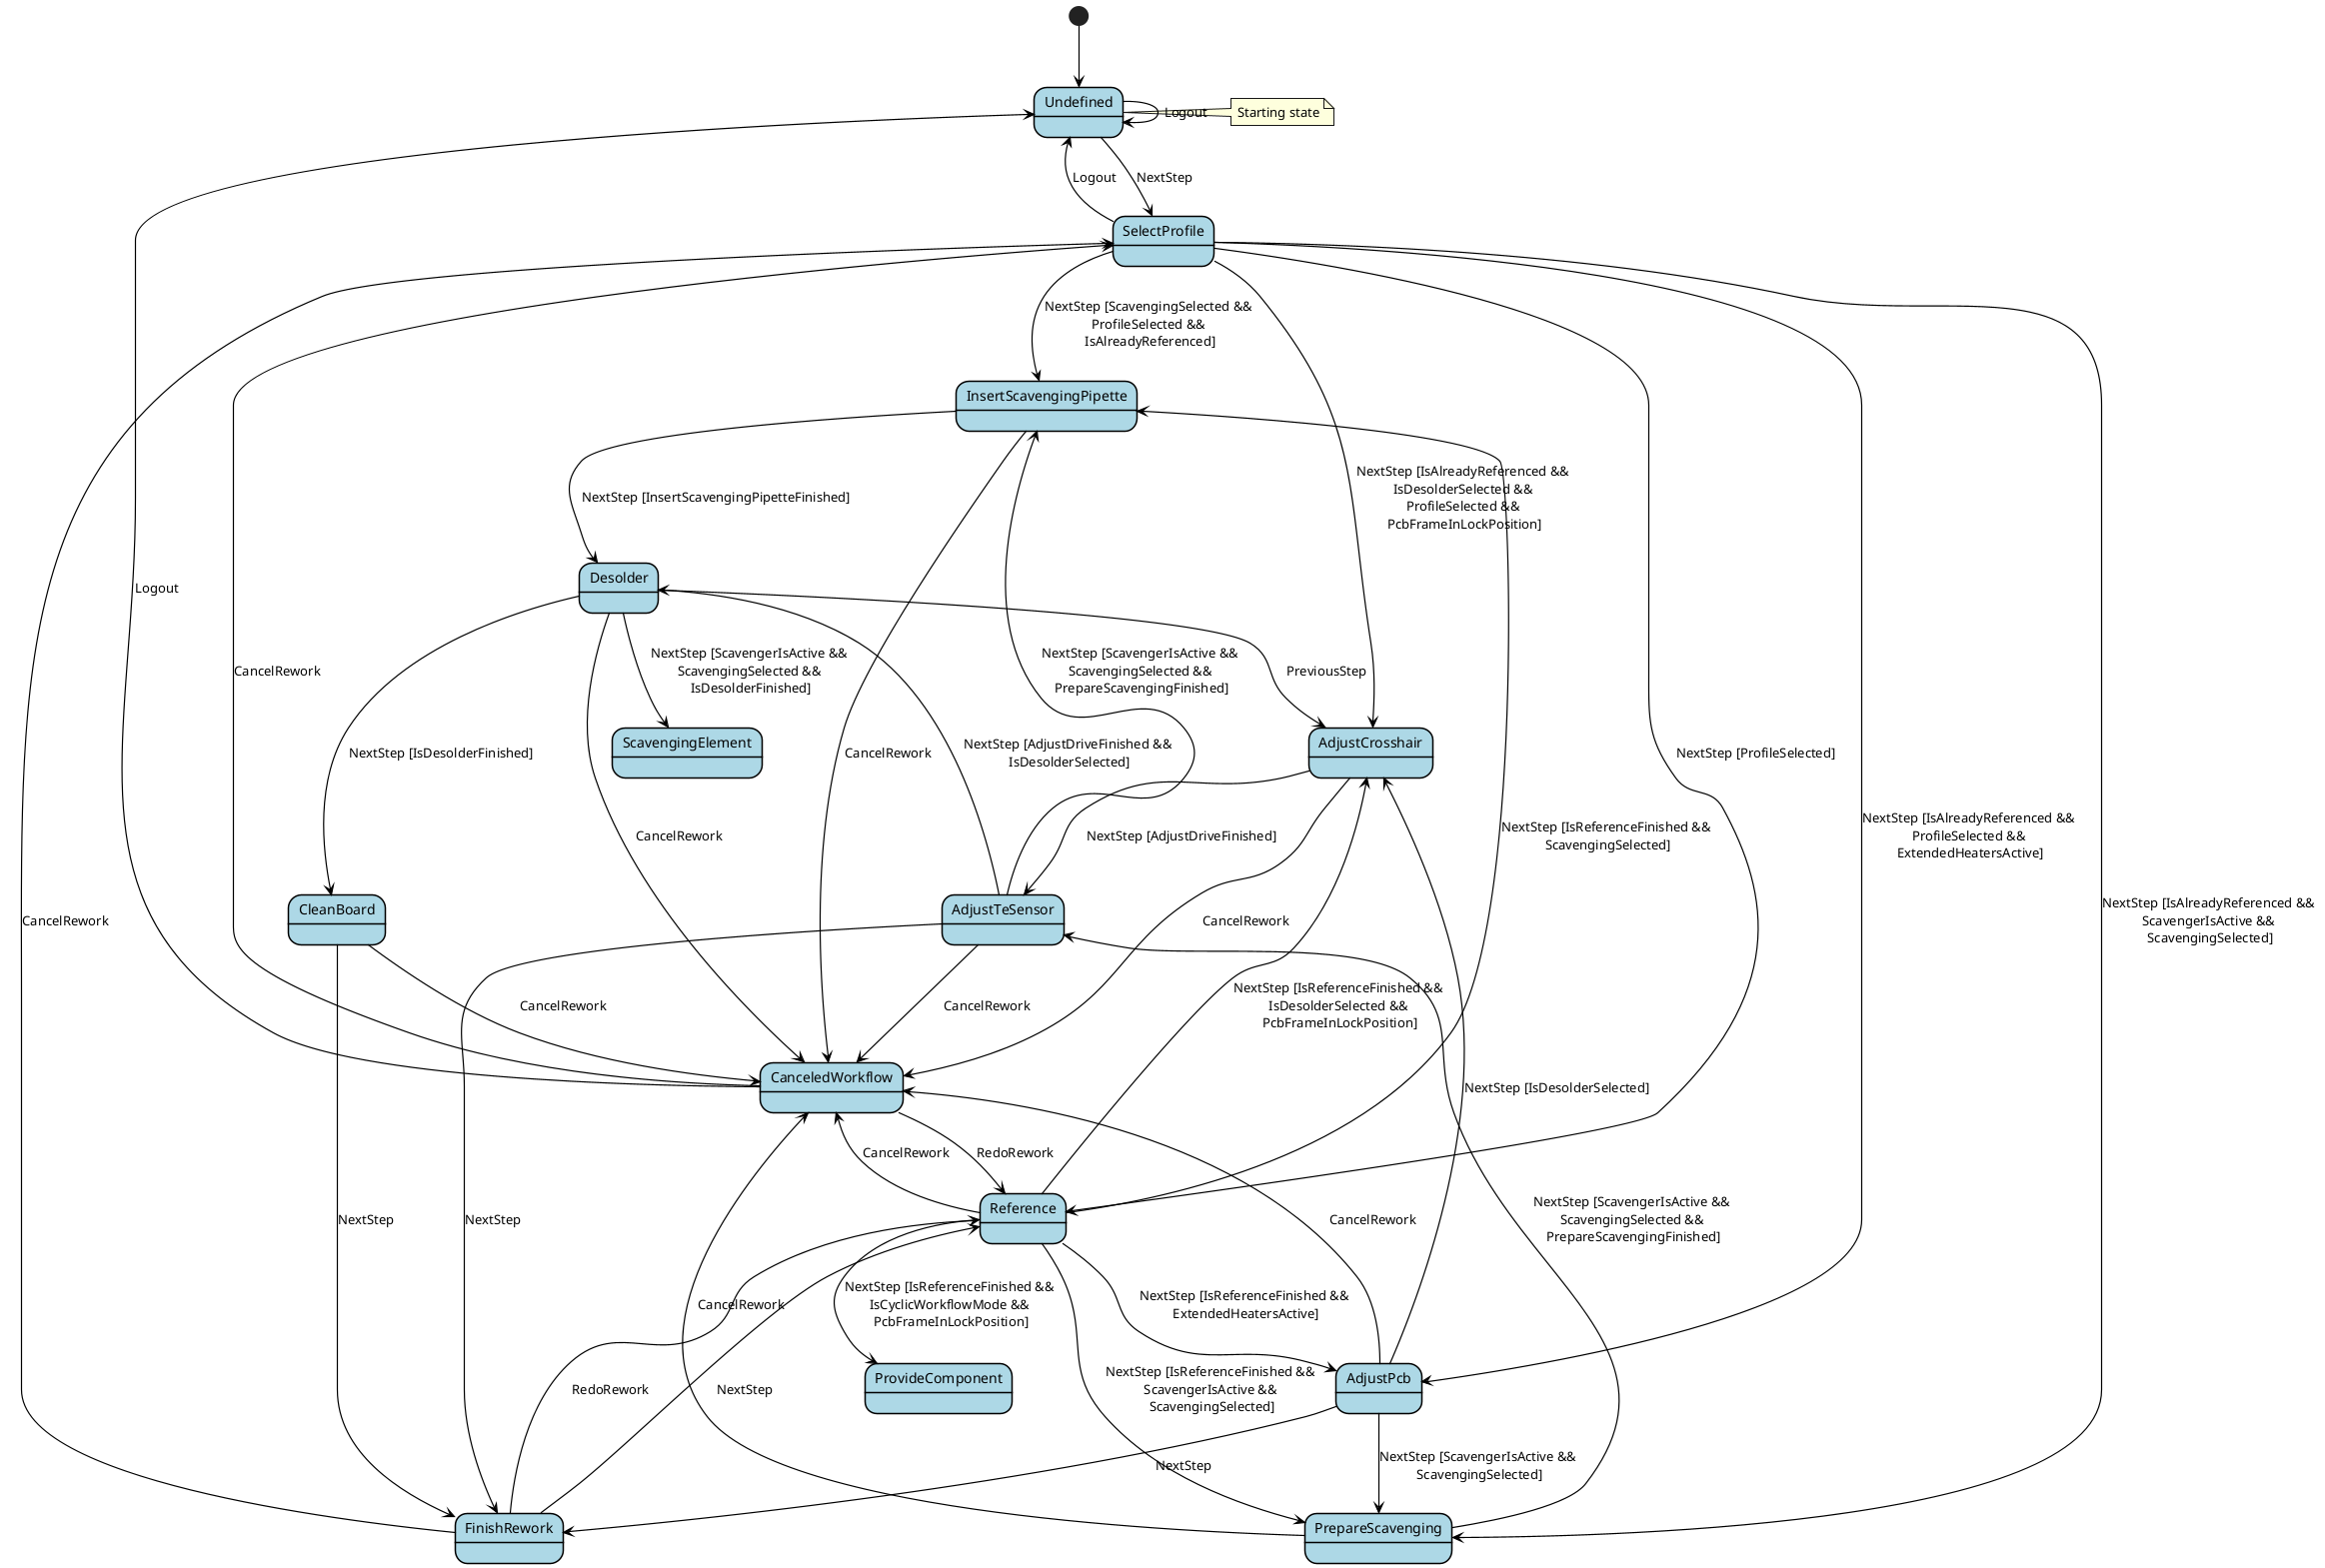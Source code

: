 @startuml StateMachineReworkHR600Base

skinparam state {
  BackgroundColor White
  BorderColor Black
  ArrowColor Black
}

skinparam ArrowThickness 1.2
skinparam NoteBorderThickness 1
skinparam StateBorderThickness 1.5
skinparam StateBackgroundColor LightBlue

[*] --> Undefined

state Undefined {
}

state SelectProfile {
}

state Reference {
}

state AdjustPcb {
}

state PrepareScavenging {
}

state AdjustCrosshair {
}

state AdjustTeSensor {
}

state InsertScavengingPipette {
}

state Desolder {
}

state CleanBoard {
}

state FinishRework {
}

state CanceledWorkflow {
}

' Starting from Undefined
Undefined --> Undefined : Logout
Undefined --> SelectProfile : NextStep

' SelectProfile transitions
SelectProfile --> Undefined : Logout
SelectProfile --> AdjustPcb : NextStep [IsAlreadyReferenced && \nProfileSelected && \nExtendedHeatersActive]
SelectProfile --> PrepareScavenging : NextStep [IsAlreadyReferenced && \nScavengerIsActive && \nScavengingSelected]
SelectProfile --> AdjustCrosshair : NextStep [IsAlreadyReferenced && \nIsDesolderSelected && \nProfileSelected && \nPcbFrameInLockPosition]
SelectProfile --> Reference : NextStep [ProfileSelected]
SelectProfile --> InsertScavengingPipette : NextStep [ScavengingSelected && \nProfileSelected && \nIsAlreadyReferenced]

' Reference transitions
Reference --> ProvideComponent : NextStep [IsReferenceFinished && \nIsCyclicWorkflowMode && \nPcbFrameInLockPosition]
Reference --> AdjustPcb : NextStep [IsReferenceFinished && \nExtendedHeatersActive]
Reference --> PrepareScavenging : NextStep [IsReferenceFinished && \nScavengerIsActive && \nScavengingSelected]
Reference --> AdjustCrosshair : NextStep [IsReferenceFinished && \nIsDesolderSelected && \nPcbFrameInLockPosition]
Reference --> InsertScavengingPipette : NextStep [IsReferenceFinished && \nScavengingSelected]
Reference --> CanceledWorkflow : CancelRework

' AdjustPcb transitions
AdjustPcb --> PrepareScavenging : NextStep [ScavengerIsActive && \nScavengingSelected]
AdjustPcb --> AdjustCrosshair : NextStep [IsDesolderSelected]
AdjustPcb --> FinishRework : NextStep
AdjustPcb --> CanceledWorkflow : CancelRework

' AdjustCrosshair transitions
AdjustCrosshair --> AdjustTeSensor : NextStep [AdjustDriveFinished]
AdjustCrosshair --> CanceledWorkflow : CancelRework

' AdjustTeSensor transitions
AdjustTeSensor --> InsertScavengingPipette : NextStep [ScavengerIsActive && \nScavengingSelected && \nPrepareScavengingFinished]
AdjustTeSensor --> Desolder : NextStep [AdjustDriveFinished && \nIsDesolderSelected]
AdjustTeSensor --> FinishRework : NextStep
AdjustTeSensor --> CanceledWorkflow : CancelRework

' PrepareScavenging transitions
PrepareScavenging --> AdjustTeSensor : NextStep [ScavengerIsActive && \nScavengingSelected && \nPrepareScavengingFinished]
PrepareScavenging --> CanceledWorkflow : CancelRework

' InsertScavengingPipette transitions
InsertScavengingPipette --> Desolder : NextStep [InsertScavengingPipetteFinished]
InsertScavengingPipette --> CanceledWorkflow : CancelRework

' Desolder transitions
Desolder --> ScavengingElement : NextStep [ScavengerIsActive && \nScavengingSelected && \nIsDesolderFinished]
Desolder --> CleanBoard : NextStep [IsDesolderFinished]
Desolder --> AdjustCrosshair : PreviousStep
Desolder --> CanceledWorkflow : CancelRework

' CleanBoard transitions
CleanBoard --> FinishRework : NextStep
CleanBoard --> CanceledWorkflow : CancelRework

' FinishRework transitions
FinishRework --> Reference : NextStep
FinishRework --> Reference : RedoRework
FinishRework --> SelectProfile : CancelRework

' CanceledWorkflow transitions
CanceledWorkflow --> Undefined : Logout
CanceledWorkflow --> Reference : RedoRework
CanceledWorkflow --> SelectProfile : CancelRework

note right of Undefined
  Starting state
end note

@enduml
